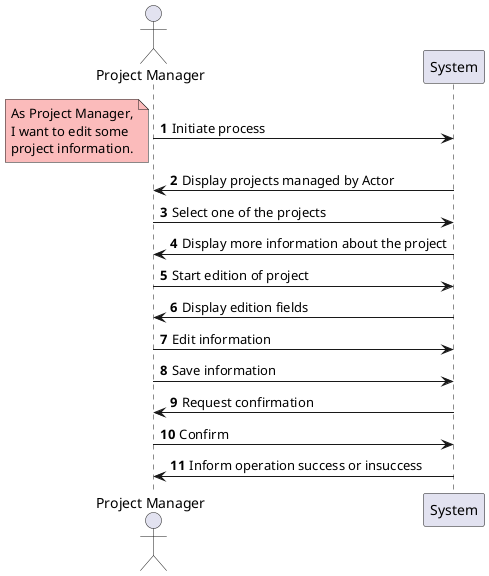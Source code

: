 @startuml
'https://plantuml.com/sequence-diagram

autonumber

actor "Project Manager" as PM
participant "System" as sys



PM->sys : Initiate process
note left #Fbbbbb
As Project Manager,
I want to edit some
project information.
end note
sys -> PM : Display projects managed by Actor
PM -> sys : Select one of the projects
sys -> PM : Display more information about the project
PM -> sys : Start edition of project
sys -> PM : Display edition fields
PM -> sys : Edit information
PM -> sys : Save information
sys -> PM : Request confirmation
PM -> sys : Confirm
sys -> PM : Inform operation success or insuccess
@enduml